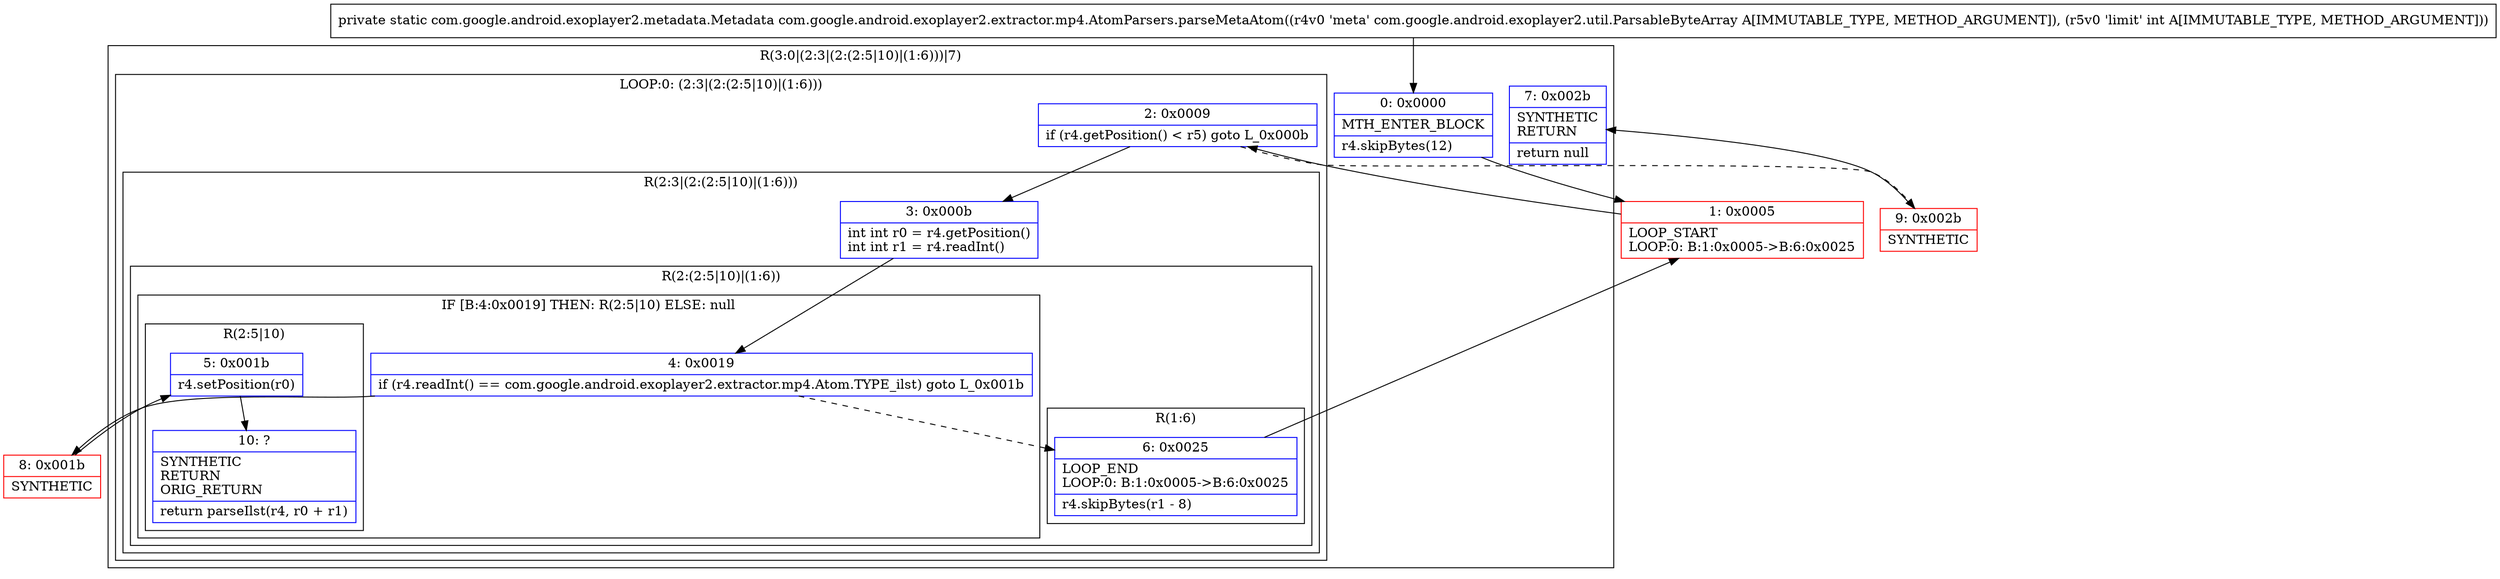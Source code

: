 digraph "CFG forcom.google.android.exoplayer2.extractor.mp4.AtomParsers.parseMetaAtom(Lcom\/google\/android\/exoplayer2\/util\/ParsableByteArray;I)Lcom\/google\/android\/exoplayer2\/metadata\/Metadata;" {
subgraph cluster_Region_1341721241 {
label = "R(3:0|(2:3|(2:(2:5|10)|(1:6)))|7)";
node [shape=record,color=blue];
Node_0 [shape=record,label="{0\:\ 0x0000|MTH_ENTER_BLOCK\l|r4.skipBytes(12)\l}"];
subgraph cluster_LoopRegion_1349465874 {
label = "LOOP:0: (2:3|(2:(2:5|10)|(1:6)))";
node [shape=record,color=blue];
Node_2 [shape=record,label="{2\:\ 0x0009|if (r4.getPosition() \< r5) goto L_0x000b\l}"];
subgraph cluster_Region_612772656 {
label = "R(2:3|(2:(2:5|10)|(1:6)))";
node [shape=record,color=blue];
Node_3 [shape=record,label="{3\:\ 0x000b|int int r0 = r4.getPosition()\lint int r1 = r4.readInt()\l}"];
subgraph cluster_Region_1555046633 {
label = "R(2:(2:5|10)|(1:6))";
node [shape=record,color=blue];
subgraph cluster_IfRegion_1530867013 {
label = "IF [B:4:0x0019] THEN: R(2:5|10) ELSE: null";
node [shape=record,color=blue];
Node_4 [shape=record,label="{4\:\ 0x0019|if (r4.readInt() == com.google.android.exoplayer2.extractor.mp4.Atom.TYPE_ilst) goto L_0x001b\l}"];
subgraph cluster_Region_1887972839 {
label = "R(2:5|10)";
node [shape=record,color=blue];
Node_5 [shape=record,label="{5\:\ 0x001b|r4.setPosition(r0)\l}"];
Node_10 [shape=record,label="{10\:\ ?|SYNTHETIC\lRETURN\lORIG_RETURN\l|return parseIlst(r4, r0 + r1)\l}"];
}
}
subgraph cluster_Region_2074965470 {
label = "R(1:6)";
node [shape=record,color=blue];
Node_6 [shape=record,label="{6\:\ 0x0025|LOOP_END\lLOOP:0: B:1:0x0005\-\>B:6:0x0025\l|r4.skipBytes(r1 \- 8)\l}"];
}
}
}
}
Node_7 [shape=record,label="{7\:\ 0x002b|SYNTHETIC\lRETURN\l|return null\l}"];
}
Node_1 [shape=record,color=red,label="{1\:\ 0x0005|LOOP_START\lLOOP:0: B:1:0x0005\-\>B:6:0x0025\l}"];
Node_8 [shape=record,color=red,label="{8\:\ 0x001b|SYNTHETIC\l}"];
Node_9 [shape=record,color=red,label="{9\:\ 0x002b|SYNTHETIC\l}"];
MethodNode[shape=record,label="{private static com.google.android.exoplayer2.metadata.Metadata com.google.android.exoplayer2.extractor.mp4.AtomParsers.parseMetaAtom((r4v0 'meta' com.google.android.exoplayer2.util.ParsableByteArray A[IMMUTABLE_TYPE, METHOD_ARGUMENT]), (r5v0 'limit' int A[IMMUTABLE_TYPE, METHOD_ARGUMENT])) }"];
MethodNode -> Node_0;
Node_0 -> Node_1;
Node_2 -> Node_3;
Node_2 -> Node_9[style=dashed];
Node_3 -> Node_4;
Node_4 -> Node_6[style=dashed];
Node_4 -> Node_8;
Node_5 -> Node_10;
Node_6 -> Node_1;
Node_1 -> Node_2;
Node_8 -> Node_5;
Node_9 -> Node_7;
}

